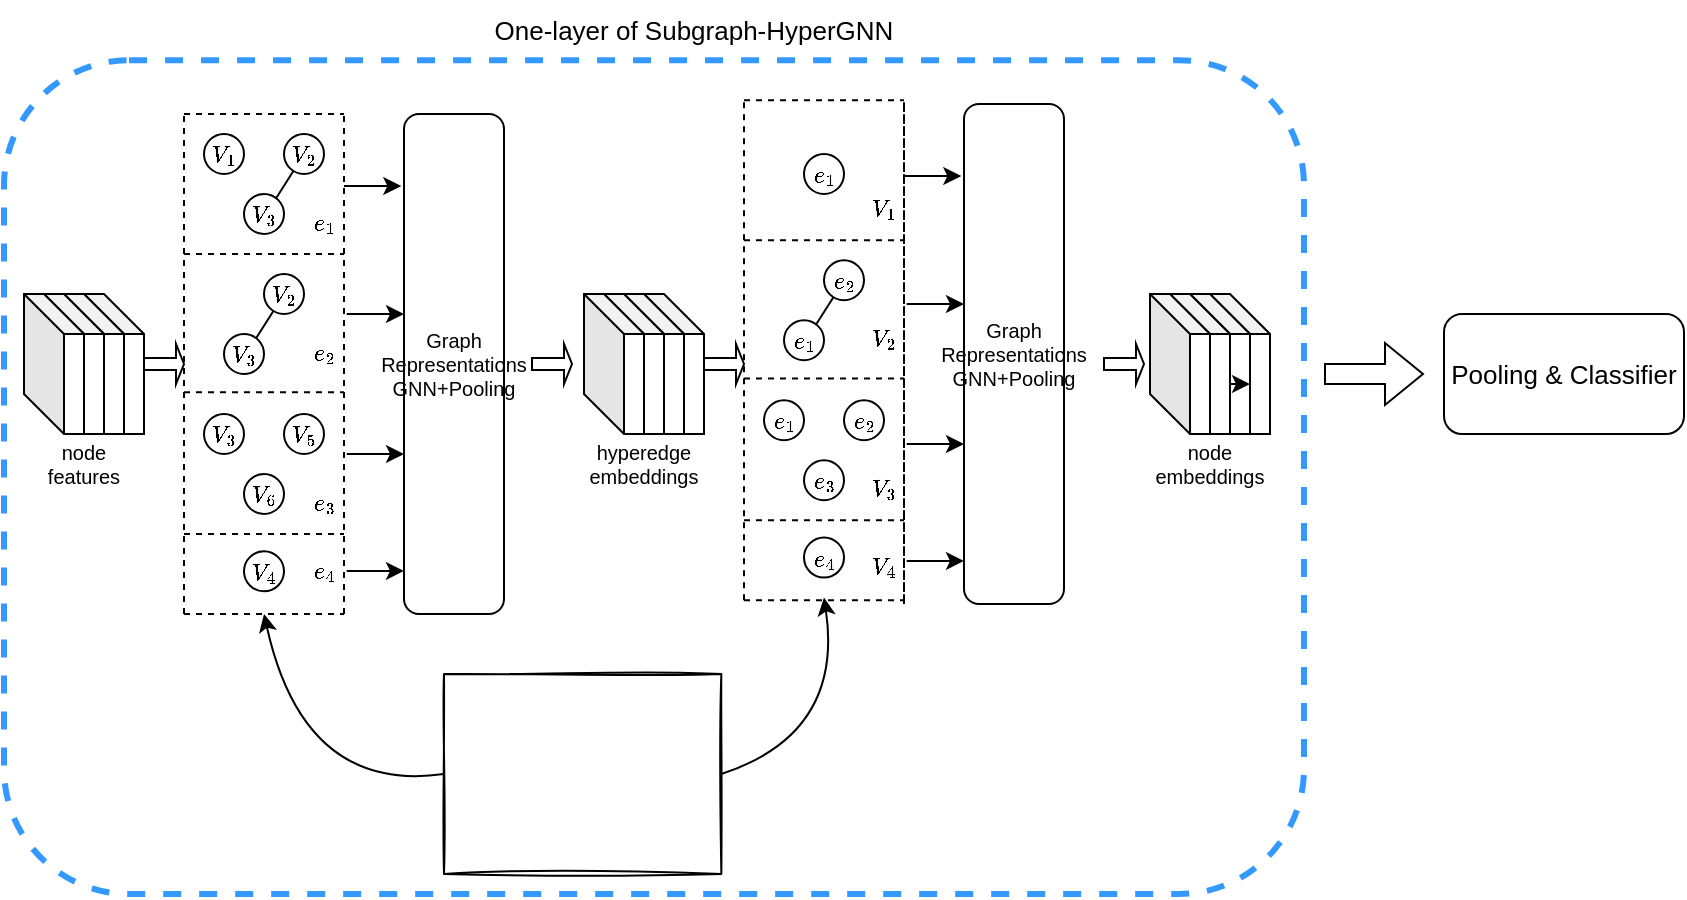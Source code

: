 <mxfile version="20.4.1" type="github">
  <diagram id="Zizr9kG71ItXu3PUZdYu" name="第 1 页">
    <mxGraphModel dx="983" dy="553" grid="1" gridSize="10" guides="1" tooltips="1" connect="1" arrows="1" fold="1" page="1" pageScale="1" pageWidth="827" pageHeight="1169" math="1" shadow="0">
      <root>
        <mxCell id="0" />
        <mxCell id="1" parent="0" />
        <mxCell id="7wE68VjL94obTEk8A7nX-3" value="&lt;font style=&quot;font-size: 10px;&quot;&gt;`V_1`&lt;/font&gt;" style="ellipse;whiteSpace=wrap;html=1;aspect=fixed;" vertex="1" parent="1">
          <mxGeometry x="300" y="120" width="20" height="20" as="geometry" />
        </mxCell>
        <mxCell id="7wE68VjL94obTEk8A7nX-4" value="&lt;font style=&quot;font-size: 10px;&quot;&gt;`V_2`&lt;/font&gt;" style="ellipse;whiteSpace=wrap;html=1;aspect=fixed;" vertex="1" parent="1">
          <mxGeometry x="340" y="120" width="20" height="20" as="geometry" />
        </mxCell>
        <mxCell id="7wE68VjL94obTEk8A7nX-5" value="&lt;font style=&quot;font-size: 10px;&quot;&gt;`V_3`&lt;/font&gt;" style="ellipse;whiteSpace=wrap;html=1;aspect=fixed;" vertex="1" parent="1">
          <mxGeometry x="320" y="150" width="20" height="20" as="geometry" />
        </mxCell>
        <mxCell id="7wE68VjL94obTEk8A7nX-6" value="" style="endArrow=none;html=1;rounded=0;fontSize=10;entryX=0.231;entryY=0.932;entryDx=0;entryDy=0;exitX=0.798;exitY=0.113;exitDx=0;exitDy=0;entryPerimeter=0;exitPerimeter=0;" edge="1" parent="1" source="7wE68VjL94obTEk8A7nX-5" target="7wE68VjL94obTEk8A7nX-4">
          <mxGeometry width="50" height="50" relative="1" as="geometry">
            <mxPoint x="340" y="290" as="sourcePoint" />
            <mxPoint x="390" y="240" as="targetPoint" />
          </mxGeometry>
        </mxCell>
        <mxCell id="7wE68VjL94obTEk8A7nX-8" value="&lt;font style=&quot;font-size: 10px;&quot;&gt;`V_2`&lt;/font&gt;" style="ellipse;whiteSpace=wrap;html=1;aspect=fixed;" vertex="1" parent="1">
          <mxGeometry x="330" y="190" width="20" height="20" as="geometry" />
        </mxCell>
        <mxCell id="7wE68VjL94obTEk8A7nX-9" value="&lt;font style=&quot;font-size: 10px;&quot;&gt;`V_3`&lt;/font&gt;" style="ellipse;whiteSpace=wrap;html=1;aspect=fixed;" vertex="1" parent="1">
          <mxGeometry x="310" y="220" width="20" height="20" as="geometry" />
        </mxCell>
        <mxCell id="7wE68VjL94obTEk8A7nX-10" value="" style="endArrow=none;html=1;rounded=0;fontSize=10;entryX=0.231;entryY=0.932;entryDx=0;entryDy=0;exitX=0.798;exitY=0.113;exitDx=0;exitDy=0;entryPerimeter=0;exitPerimeter=0;" edge="1" parent="1" source="7wE68VjL94obTEk8A7nX-9" target="7wE68VjL94obTEk8A7nX-8">
          <mxGeometry width="50" height="50" relative="1" as="geometry">
            <mxPoint x="330" y="360" as="sourcePoint" />
            <mxPoint x="380" y="310" as="targetPoint" />
          </mxGeometry>
        </mxCell>
        <mxCell id="7wE68VjL94obTEk8A7nX-11" value="&lt;font style=&quot;font-size: 10px;&quot;&gt;`V_3`&lt;/font&gt;" style="ellipse;whiteSpace=wrap;html=1;aspect=fixed;" vertex="1" parent="1">
          <mxGeometry x="300" y="260" width="20" height="20" as="geometry" />
        </mxCell>
        <mxCell id="7wE68VjL94obTEk8A7nX-12" value="&lt;font style=&quot;font-size: 10px;&quot;&gt;`V_5`&lt;/font&gt;" style="ellipse;whiteSpace=wrap;html=1;aspect=fixed;" vertex="1" parent="1">
          <mxGeometry x="340" y="260" width="20" height="20" as="geometry" />
        </mxCell>
        <mxCell id="7wE68VjL94obTEk8A7nX-13" value="&lt;font style=&quot;font-size: 10px;&quot;&gt;`V_6`&lt;/font&gt;" style="ellipse;whiteSpace=wrap;html=1;aspect=fixed;" vertex="1" parent="1">
          <mxGeometry x="320" y="290" width="20" height="20" as="geometry" />
        </mxCell>
        <mxCell id="7wE68VjL94obTEk8A7nX-15" value="&lt;font style=&quot;font-size: 10px;&quot;&gt;`V_4`&lt;/font&gt;" style="ellipse;whiteSpace=wrap;html=1;aspect=fixed;" vertex="1" parent="1">
          <mxGeometry x="320" y="328.65" width="20" height="20" as="geometry" />
        </mxCell>
        <mxCell id="7wE68VjL94obTEk8A7nX-16" value="" style="endArrow=none;dashed=1;html=1;rounded=0;fontSize=10;" edge="1" parent="1">
          <mxGeometry width="50" height="50" relative="1" as="geometry">
            <mxPoint x="290" y="360" as="sourcePoint" />
            <mxPoint x="290" y="110" as="targetPoint" />
          </mxGeometry>
        </mxCell>
        <mxCell id="7wE68VjL94obTEk8A7nX-17" value="" style="endArrow=none;dashed=1;html=1;rounded=0;fontSize=10;" edge="1" parent="1">
          <mxGeometry width="50" height="50" relative="1" as="geometry">
            <mxPoint x="370" y="360" as="sourcePoint" />
            <mxPoint x="370" y="110" as="targetPoint" />
          </mxGeometry>
        </mxCell>
        <mxCell id="7wE68VjL94obTEk8A7nX-18" value="" style="endArrow=none;dashed=1;html=1;rounded=0;fontSize=10;" edge="1" parent="1">
          <mxGeometry width="50" height="50" relative="1" as="geometry">
            <mxPoint x="290" y="360" as="sourcePoint" />
            <mxPoint x="370" y="360" as="targetPoint" />
          </mxGeometry>
        </mxCell>
        <mxCell id="7wE68VjL94obTEk8A7nX-19" value="" style="endArrow=none;dashed=1;html=1;rounded=0;fontSize=10;" edge="1" parent="1">
          <mxGeometry width="50" height="50" relative="1" as="geometry">
            <mxPoint x="290" y="110" as="sourcePoint" />
            <mxPoint x="370" y="110" as="targetPoint" />
          </mxGeometry>
        </mxCell>
        <mxCell id="7wE68VjL94obTEk8A7nX-20" value="" style="endArrow=none;dashed=1;html=1;rounded=0;fontSize=10;" edge="1" parent="1">
          <mxGeometry width="50" height="50" relative="1" as="geometry">
            <mxPoint x="290" y="180" as="sourcePoint" />
            <mxPoint x="370" y="180" as="targetPoint" />
          </mxGeometry>
        </mxCell>
        <mxCell id="7wE68VjL94obTEk8A7nX-21" value="" style="endArrow=none;dashed=1;html=1;rounded=0;fontSize=10;" edge="1" parent="1">
          <mxGeometry width="50" height="50" relative="1" as="geometry">
            <mxPoint x="290" y="249.12" as="sourcePoint" />
            <mxPoint x="370" y="249.12" as="targetPoint" />
          </mxGeometry>
        </mxCell>
        <mxCell id="7wE68VjL94obTEk8A7nX-22" value="" style="endArrow=none;dashed=1;html=1;rounded=0;fontSize=10;" edge="1" parent="1">
          <mxGeometry width="50" height="50" relative="1" as="geometry">
            <mxPoint x="290" y="320" as="sourcePoint" />
            <mxPoint x="370" y="320" as="targetPoint" />
          </mxGeometry>
        </mxCell>
        <mxCell id="7wE68VjL94obTEk8A7nX-23" value="`e_1`" style="text;html=1;strokeColor=none;fillColor=none;align=center;verticalAlign=middle;whiteSpace=wrap;rounded=0;fontSize=10;" vertex="1" parent="1">
          <mxGeometry x="330" y="150" width="60" height="30" as="geometry" />
        </mxCell>
        <mxCell id="7wE68VjL94obTEk8A7nX-24" value="`e_2`" style="text;html=1;strokeColor=none;fillColor=none;align=center;verticalAlign=middle;whiteSpace=wrap;rounded=0;fontSize=10;" vertex="1" parent="1">
          <mxGeometry x="330" y="215" width="60" height="30" as="geometry" />
        </mxCell>
        <mxCell id="7wE68VjL94obTEk8A7nX-25" value="`e_3`" style="text;html=1;strokeColor=none;fillColor=none;align=center;verticalAlign=middle;whiteSpace=wrap;rounded=0;fontSize=10;" vertex="1" parent="1">
          <mxGeometry x="330" y="290" width="60" height="30" as="geometry" />
        </mxCell>
        <mxCell id="7wE68VjL94obTEk8A7nX-26" value="`e_4`" style="text;html=1;strokeColor=none;fillColor=none;align=center;verticalAlign=middle;whiteSpace=wrap;rounded=0;fontSize=10;" vertex="1" parent="1">
          <mxGeometry x="330" y="323.65" width="60" height="30" as="geometry" />
        </mxCell>
        <mxCell id="7wE68VjL94obTEk8A7nX-66" value="Graph &lt;br&gt;Representations&lt;br&gt;GNN+Pooling&lt;br&gt;" style="rounded=1;whiteSpace=wrap;html=1;sketch=0;strokeColor=default;fontSize=10;textDirection=rtl;horizontal=1;verticalAlign=middle;" vertex="1" parent="1">
          <mxGeometry x="400" y="110" width="50" height="250" as="geometry" />
        </mxCell>
        <mxCell id="7wE68VjL94obTEk8A7nX-67" value="" style="endArrow=classic;html=1;rounded=0;fontSize=10;entryX=-0.027;entryY=0.14;entryDx=0;entryDy=0;entryPerimeter=0;" edge="1" parent="1">
          <mxGeometry width="50" height="50" relative="1" as="geometry">
            <mxPoint x="370" y="146" as="sourcePoint" />
            <mxPoint x="398.65" y="146" as="targetPoint" />
          </mxGeometry>
        </mxCell>
        <mxCell id="7wE68VjL94obTEk8A7nX-68" value="" style="endArrow=classic;html=1;rounded=0;fontSize=10;entryX=-0.027;entryY=0.14;entryDx=0;entryDy=0;entryPerimeter=0;" edge="1" parent="1">
          <mxGeometry width="50" height="50" relative="1" as="geometry">
            <mxPoint x="371.35" y="210" as="sourcePoint" />
            <mxPoint x="400.0" y="210" as="targetPoint" />
          </mxGeometry>
        </mxCell>
        <mxCell id="7wE68VjL94obTEk8A7nX-69" value="" style="endArrow=classic;html=1;rounded=0;fontSize=10;entryX=-0.027;entryY=0.14;entryDx=0;entryDy=0;entryPerimeter=0;" edge="1" parent="1">
          <mxGeometry width="50" height="50" relative="1" as="geometry">
            <mxPoint x="371.35" y="280" as="sourcePoint" />
            <mxPoint x="400.0" y="280" as="targetPoint" />
          </mxGeometry>
        </mxCell>
        <mxCell id="7wE68VjL94obTEk8A7nX-70" value="" style="endArrow=classic;html=1;rounded=0;fontSize=10;entryX=-0.027;entryY=0.14;entryDx=0;entryDy=0;entryPerimeter=0;" edge="1" parent="1">
          <mxGeometry width="50" height="50" relative="1" as="geometry">
            <mxPoint x="371.35" y="338.48" as="sourcePoint" />
            <mxPoint x="400.0" y="338.48" as="targetPoint" />
          </mxGeometry>
        </mxCell>
        <mxCell id="7wE68VjL94obTEk8A7nX-80" value="" style="group" vertex="1" connectable="0" parent="1">
          <mxGeometry x="490" y="200" width="60" height="70" as="geometry" />
        </mxCell>
        <mxCell id="7wE68VjL94obTEk8A7nX-75" value="" style="shape=cube;whiteSpace=wrap;html=1;boundedLbl=1;backgroundOutline=1;darkOpacity=0.05;darkOpacity2=0.1;sketch=0;strokeColor=default;fontSize=10;" vertex="1" parent="7wE68VjL94obTEk8A7nX-80">
          <mxGeometry x="30" width="30" height="70" as="geometry" />
        </mxCell>
        <mxCell id="7wE68VjL94obTEk8A7nX-76" value="" style="shape=cube;whiteSpace=wrap;html=1;boundedLbl=1;backgroundOutline=1;darkOpacity=0.05;darkOpacity2=0.1;sketch=0;strokeColor=default;fontSize=10;" vertex="1" parent="7wE68VjL94obTEk8A7nX-80">
          <mxGeometry x="20" width="30" height="70" as="geometry" />
        </mxCell>
        <mxCell id="7wE68VjL94obTEk8A7nX-77" value="" style="shape=cube;whiteSpace=wrap;html=1;boundedLbl=1;backgroundOutline=1;darkOpacity=0.05;darkOpacity2=0.1;sketch=0;strokeColor=default;fontSize=10;" vertex="1" parent="7wE68VjL94obTEk8A7nX-80">
          <mxGeometry x="10" width="30" height="70" as="geometry" />
        </mxCell>
        <mxCell id="7wE68VjL94obTEk8A7nX-79" value="" style="shape=cube;whiteSpace=wrap;html=1;boundedLbl=1;backgroundOutline=1;darkOpacity=0.05;darkOpacity2=0.1;sketch=0;strokeColor=default;fontSize=10;" vertex="1" parent="7wE68VjL94obTEk8A7nX-80">
          <mxGeometry width="30" height="70" as="geometry" />
        </mxCell>
        <mxCell id="7wE68VjL94obTEk8A7nX-81" value="hyperedge&lt;br&gt;embeddings" style="text;html=1;strokeColor=none;fillColor=none;align=center;verticalAlign=middle;whiteSpace=wrap;rounded=0;sketch=0;fontSize=10;" vertex="1" parent="1">
          <mxGeometry x="490" y="270" width="60" height="30" as="geometry" />
        </mxCell>
        <mxCell id="7wE68VjL94obTEk8A7nX-84" value="&lt;font style=&quot;font-size: 10px;&quot;&gt;`e_1`&lt;/font&gt;" style="ellipse;whiteSpace=wrap;html=1;aspect=fixed;" vertex="1" parent="1">
          <mxGeometry x="600" y="130" width="20" height="20" as="geometry" />
        </mxCell>
        <mxCell id="7wE68VjL94obTEk8A7nX-86" value="&lt;font style=&quot;font-size: 10px;&quot;&gt;`e_2`&lt;/font&gt;" style="ellipse;whiteSpace=wrap;html=1;aspect=fixed;" vertex="1" parent="1">
          <mxGeometry x="610" y="183.12" width="20" height="20" as="geometry" />
        </mxCell>
        <mxCell id="7wE68VjL94obTEk8A7nX-87" value="&lt;font style=&quot;font-size: 10px;&quot;&gt;`e_1`&lt;/font&gt;" style="ellipse;whiteSpace=wrap;html=1;aspect=fixed;" vertex="1" parent="1">
          <mxGeometry x="590" y="213.12" width="20" height="20" as="geometry" />
        </mxCell>
        <mxCell id="7wE68VjL94obTEk8A7nX-88" value="" style="endArrow=none;html=1;rounded=0;fontSize=10;entryX=0.231;entryY=0.932;entryDx=0;entryDy=0;exitX=0.798;exitY=0.113;exitDx=0;exitDy=0;entryPerimeter=0;exitPerimeter=0;" edge="1" parent="1" source="7wE68VjL94obTEk8A7nX-87" target="7wE68VjL94obTEk8A7nX-86">
          <mxGeometry width="50" height="50" relative="1" as="geometry">
            <mxPoint x="610" y="353.12" as="sourcePoint" />
            <mxPoint x="660" y="303.12" as="targetPoint" />
          </mxGeometry>
        </mxCell>
        <mxCell id="7wE68VjL94obTEk8A7nX-89" value="&lt;font style=&quot;font-size: 10px;&quot;&gt;`e_1`&lt;/font&gt;" style="ellipse;whiteSpace=wrap;html=1;aspect=fixed;" vertex="1" parent="1">
          <mxGeometry x="580" y="253.12" width="20" height="20" as="geometry" />
        </mxCell>
        <mxCell id="7wE68VjL94obTEk8A7nX-90" value="&lt;font style=&quot;font-size: 10px;&quot;&gt;`e_2`&lt;/font&gt;" style="ellipse;whiteSpace=wrap;html=1;aspect=fixed;" vertex="1" parent="1">
          <mxGeometry x="620" y="253.12" width="20" height="20" as="geometry" />
        </mxCell>
        <mxCell id="7wE68VjL94obTEk8A7nX-91" value="&lt;font style=&quot;font-size: 10px;&quot;&gt;`e_3`&lt;/font&gt;" style="ellipse;whiteSpace=wrap;html=1;aspect=fixed;" vertex="1" parent="1">
          <mxGeometry x="600" y="283.12" width="20" height="20" as="geometry" />
        </mxCell>
        <mxCell id="7wE68VjL94obTEk8A7nX-92" value="&lt;font style=&quot;font-size: 10px;&quot;&gt;`e_4`&lt;/font&gt;" style="ellipse;whiteSpace=wrap;html=1;aspect=fixed;" vertex="1" parent="1">
          <mxGeometry x="600" y="321.77" width="20" height="20" as="geometry" />
        </mxCell>
        <mxCell id="7wE68VjL94obTEk8A7nX-93" value="" style="endArrow=none;dashed=1;html=1;rounded=0;fontSize=10;" edge="1" parent="1">
          <mxGeometry width="50" height="50" relative="1" as="geometry">
            <mxPoint x="570" y="353.12" as="sourcePoint" />
            <mxPoint x="570" y="103.12" as="targetPoint" />
          </mxGeometry>
        </mxCell>
        <mxCell id="7wE68VjL94obTEk8A7nX-94" value="" style="endArrow=none;dashed=1;html=1;rounded=0;fontSize=10;" edge="1" parent="1">
          <mxGeometry width="50" height="50" relative="1" as="geometry">
            <mxPoint x="650" y="353.12" as="sourcePoint" />
            <mxPoint x="650" y="103.12" as="targetPoint" />
          </mxGeometry>
        </mxCell>
        <mxCell id="7wE68VjL94obTEk8A7nX-95" value="" style="endArrow=none;dashed=1;html=1;rounded=0;fontSize=10;" edge="1" parent="1">
          <mxGeometry width="50" height="50" relative="1" as="geometry">
            <mxPoint x="570" y="353.12" as="sourcePoint" />
            <mxPoint x="650" y="353.12" as="targetPoint" />
          </mxGeometry>
        </mxCell>
        <mxCell id="7wE68VjL94obTEk8A7nX-96" value="" style="endArrow=none;dashed=1;html=1;rounded=0;fontSize=10;" edge="1" parent="1">
          <mxGeometry width="50" height="50" relative="1" as="geometry">
            <mxPoint x="570" y="103.12" as="sourcePoint" />
            <mxPoint x="650" y="103.12" as="targetPoint" />
          </mxGeometry>
        </mxCell>
        <mxCell id="7wE68VjL94obTEk8A7nX-97" value="" style="endArrow=none;dashed=1;html=1;rounded=0;fontSize=10;" edge="1" parent="1">
          <mxGeometry width="50" height="50" relative="1" as="geometry">
            <mxPoint x="570" y="173.12" as="sourcePoint" />
            <mxPoint x="650" y="173.12" as="targetPoint" />
          </mxGeometry>
        </mxCell>
        <mxCell id="7wE68VjL94obTEk8A7nX-98" value="" style="endArrow=none;dashed=1;html=1;rounded=0;fontSize=10;" edge="1" parent="1">
          <mxGeometry width="50" height="50" relative="1" as="geometry">
            <mxPoint x="570" y="242.24" as="sourcePoint" />
            <mxPoint x="650" y="242.24" as="targetPoint" />
          </mxGeometry>
        </mxCell>
        <mxCell id="7wE68VjL94obTEk8A7nX-99" value="" style="endArrow=none;dashed=1;html=1;rounded=0;fontSize=10;" edge="1" parent="1">
          <mxGeometry width="50" height="50" relative="1" as="geometry">
            <mxPoint x="570" y="313.12" as="sourcePoint" />
            <mxPoint x="650" y="313.12" as="targetPoint" />
          </mxGeometry>
        </mxCell>
        <mxCell id="7wE68VjL94obTEk8A7nX-100" value="`V_1`" style="text;html=1;strokeColor=none;fillColor=none;align=center;verticalAlign=middle;whiteSpace=wrap;rounded=0;fontSize=10;" vertex="1" parent="1">
          <mxGeometry x="610" y="143.12" width="60" height="30" as="geometry" />
        </mxCell>
        <mxCell id="7wE68VjL94obTEk8A7nX-101" value="`V_2`" style="text;html=1;strokeColor=none;fillColor=none;align=center;verticalAlign=middle;whiteSpace=wrap;rounded=0;fontSize=10;" vertex="1" parent="1">
          <mxGeometry x="610" y="208.12" width="60" height="30" as="geometry" />
        </mxCell>
        <mxCell id="7wE68VjL94obTEk8A7nX-102" value="`V_3`" style="text;html=1;strokeColor=none;fillColor=none;align=center;verticalAlign=middle;whiteSpace=wrap;rounded=0;fontSize=10;" vertex="1" parent="1">
          <mxGeometry x="610" y="282.98" width="60" height="30" as="geometry" />
        </mxCell>
        <mxCell id="7wE68VjL94obTEk8A7nX-104" value="`V_4`" style="text;html=1;strokeColor=none;fillColor=none;align=center;verticalAlign=middle;whiteSpace=wrap;rounded=0;fontSize=10;" vertex="1" parent="1">
          <mxGeometry x="610" y="321.77" width="60" height="30" as="geometry" />
        </mxCell>
        <mxCell id="7wE68VjL94obTEk8A7nX-105" value="" style="shape=image;verticalLabelPosition=bottom;labelBackgroundColor=default;verticalAlign=top;aspect=fixed;imageAspect=0;image=https://upload.wikimedia.org/wikipedia/commons/thumb/5/57/Hypergraph-wikipedia.svg/2560px-Hypergraph-wikipedia.svg.png;imageBorder=default;sketch=1;" vertex="1" parent="1">
          <mxGeometry x="420" y="390" width="138.67" height="100" as="geometry" />
        </mxCell>
        <mxCell id="7wE68VjL94obTEk8A7nX-106" value="" style="curved=1;endArrow=classic;html=1;rounded=0;fontSize=10;exitX=0;exitY=0.5;exitDx=0;exitDy=0;" edge="1" parent="1" source="7wE68VjL94obTEk8A7nX-105">
          <mxGeometry width="50" height="50" relative="1" as="geometry">
            <mxPoint x="360" y="380" as="sourcePoint" />
            <mxPoint x="330" y="360" as="targetPoint" />
            <Array as="points">
              <mxPoint x="350" y="450" />
            </Array>
          </mxGeometry>
        </mxCell>
        <mxCell id="7wE68VjL94obTEk8A7nX-107" value="" style="curved=1;endArrow=classic;html=1;rounded=0;fontSize=10;exitX=1;exitY=0.5;exitDx=0;exitDy=0;entryX=0;entryY=1;entryDx=0;entryDy=0;" edge="1" parent="1" source="7wE68VjL94obTEk8A7nX-105" target="7wE68VjL94obTEk8A7nX-104">
          <mxGeometry width="50" height="50" relative="1" as="geometry">
            <mxPoint x="430" y="450" as="sourcePoint" />
            <mxPoint x="340" y="370" as="targetPoint" />
            <Array as="points">
              <mxPoint x="620" y="420" />
            </Array>
          </mxGeometry>
        </mxCell>
        <mxCell id="7wE68VjL94obTEk8A7nX-109" value="" style="shape=singleArrow;whiteSpace=wrap;html=1;sketch=0;strokeColor=default;fontSize=10;" vertex="1" parent="1">
          <mxGeometry x="550" y="225" width="20" height="20" as="geometry" />
        </mxCell>
        <mxCell id="7wE68VjL94obTEk8A7nX-110" value="" style="group" vertex="1" connectable="0" parent="1">
          <mxGeometry x="210" y="200" width="60" height="70" as="geometry" />
        </mxCell>
        <mxCell id="7wE68VjL94obTEk8A7nX-111" value="" style="shape=cube;whiteSpace=wrap;html=1;boundedLbl=1;backgroundOutline=1;darkOpacity=0.05;darkOpacity2=0.1;sketch=0;strokeColor=default;fontSize=10;" vertex="1" parent="7wE68VjL94obTEk8A7nX-110">
          <mxGeometry x="30" width="30" height="70" as="geometry" />
        </mxCell>
        <mxCell id="7wE68VjL94obTEk8A7nX-112" value="" style="shape=cube;whiteSpace=wrap;html=1;boundedLbl=1;backgroundOutline=1;darkOpacity=0.05;darkOpacity2=0.1;sketch=0;strokeColor=default;fontSize=10;" vertex="1" parent="7wE68VjL94obTEk8A7nX-110">
          <mxGeometry x="20" width="30" height="70" as="geometry" />
        </mxCell>
        <mxCell id="7wE68VjL94obTEk8A7nX-113" value="" style="shape=cube;whiteSpace=wrap;html=1;boundedLbl=1;backgroundOutline=1;darkOpacity=0.05;darkOpacity2=0.1;sketch=0;strokeColor=default;fontSize=10;" vertex="1" parent="7wE68VjL94obTEk8A7nX-110">
          <mxGeometry x="10" width="30" height="70" as="geometry" />
        </mxCell>
        <mxCell id="7wE68VjL94obTEk8A7nX-114" value="" style="shape=cube;whiteSpace=wrap;html=1;boundedLbl=1;backgroundOutline=1;darkOpacity=0.05;darkOpacity2=0.1;sketch=0;strokeColor=default;fontSize=10;" vertex="1" parent="7wE68VjL94obTEk8A7nX-110">
          <mxGeometry width="30" height="70" as="geometry" />
        </mxCell>
        <mxCell id="7wE68VjL94obTEk8A7nX-115" value="node&lt;br&gt;features" style="text;html=1;strokeColor=none;fillColor=none;align=center;verticalAlign=middle;whiteSpace=wrap;rounded=0;sketch=0;fontSize=10;" vertex="1" parent="1">
          <mxGeometry x="210" y="270" width="60" height="30" as="geometry" />
        </mxCell>
        <mxCell id="7wE68VjL94obTEk8A7nX-116" value="" style="shape=singleArrow;whiteSpace=wrap;html=1;sketch=0;strokeColor=default;fontSize=10;" vertex="1" parent="1">
          <mxGeometry x="270" y="225" width="20" height="20" as="geometry" />
        </mxCell>
        <mxCell id="7wE68VjL94obTEk8A7nX-118" value="" style="group" vertex="1" connectable="0" parent="1">
          <mxGeometry x="773" y="200" width="60" height="70" as="geometry" />
        </mxCell>
        <mxCell id="7wE68VjL94obTEk8A7nX-119" value="" style="shape=cube;whiteSpace=wrap;html=1;boundedLbl=1;backgroundOutline=1;darkOpacity=0.05;darkOpacity2=0.1;sketch=0;strokeColor=default;fontSize=10;" vertex="1" parent="7wE68VjL94obTEk8A7nX-118">
          <mxGeometry x="30" width="30" height="70" as="geometry" />
        </mxCell>
        <mxCell id="7wE68VjL94obTEk8A7nX-120" value="" style="shape=cube;whiteSpace=wrap;html=1;boundedLbl=1;backgroundOutline=1;darkOpacity=0.05;darkOpacity2=0.1;sketch=0;strokeColor=default;fontSize=10;" vertex="1" parent="7wE68VjL94obTEk8A7nX-118">
          <mxGeometry x="20" width="30" height="70" as="geometry" />
        </mxCell>
        <mxCell id="7wE68VjL94obTEk8A7nX-136" style="edgeStyle=orthogonalEdgeStyle;rounded=0;orthogonalLoop=1;jettySize=auto;html=1;exitX=0;exitY=0;exitDx=30;exitDy=45;exitPerimeter=0;entryX=0;entryY=0;entryDx=30;entryDy=45;entryPerimeter=0;fontSize=10;" edge="1" parent="7wE68VjL94obTEk8A7nX-118" source="7wE68VjL94obTEk8A7nX-121" target="7wE68VjL94obTEk8A7nX-120">
          <mxGeometry relative="1" as="geometry" />
        </mxCell>
        <mxCell id="7wE68VjL94obTEk8A7nX-121" value="" style="shape=cube;whiteSpace=wrap;html=1;boundedLbl=1;backgroundOutline=1;darkOpacity=0.05;darkOpacity2=0.1;sketch=0;strokeColor=default;fontSize=10;" vertex="1" parent="7wE68VjL94obTEk8A7nX-118">
          <mxGeometry x="10" width="30" height="70" as="geometry" />
        </mxCell>
        <mxCell id="7wE68VjL94obTEk8A7nX-122" value="" style="shape=cube;whiteSpace=wrap;html=1;boundedLbl=1;backgroundOutline=1;darkOpacity=0.05;darkOpacity2=0.1;sketch=0;strokeColor=default;fontSize=10;" vertex="1" parent="7wE68VjL94obTEk8A7nX-118">
          <mxGeometry width="30" height="70" as="geometry" />
        </mxCell>
        <mxCell id="7wE68VjL94obTEk8A7nX-123" value="node&lt;br&gt;embeddings" style="text;html=1;strokeColor=none;fillColor=none;align=center;verticalAlign=middle;whiteSpace=wrap;rounded=0;sketch=0;fontSize=10;" vertex="1" parent="1">
          <mxGeometry x="773" y="270" width="60" height="30" as="geometry" />
        </mxCell>
        <mxCell id="7wE68VjL94obTEk8A7nX-124" value="" style="shape=singleArrow;whiteSpace=wrap;html=1;sketch=0;strokeColor=default;fontSize=10;" vertex="1" parent="1">
          <mxGeometry x="750" y="225" width="20" height="20" as="geometry" />
        </mxCell>
        <mxCell id="7wE68VjL94obTEk8A7nX-125" value="" style="endArrow=none;dashed=1;html=1;rounded=0;fontSize=10;" edge="1" parent="1">
          <mxGeometry width="50" height="50" relative="1" as="geometry">
            <mxPoint x="650" y="355" as="sourcePoint" />
            <mxPoint x="650" y="105" as="targetPoint" />
          </mxGeometry>
        </mxCell>
        <mxCell id="7wE68VjL94obTEk8A7nX-126" value="Graph &lt;br&gt;Representations&lt;br&gt;GNN+Pooling&lt;br&gt;" style="rounded=1;whiteSpace=wrap;html=1;sketch=0;strokeColor=default;fontSize=10;textDirection=rtl;horizontal=1;verticalAlign=middle;" vertex="1" parent="1">
          <mxGeometry x="680" y="105" width="50" height="250" as="geometry" />
        </mxCell>
        <mxCell id="7wE68VjL94obTEk8A7nX-127" value="" style="endArrow=classic;html=1;rounded=0;fontSize=10;entryX=-0.027;entryY=0.14;entryDx=0;entryDy=0;entryPerimeter=0;" edge="1" parent="1">
          <mxGeometry width="50" height="50" relative="1" as="geometry">
            <mxPoint x="650" y="141" as="sourcePoint" />
            <mxPoint x="678.65" y="141" as="targetPoint" />
          </mxGeometry>
        </mxCell>
        <mxCell id="7wE68VjL94obTEk8A7nX-128" value="" style="endArrow=classic;html=1;rounded=0;fontSize=10;entryX=-0.027;entryY=0.14;entryDx=0;entryDy=0;entryPerimeter=0;" edge="1" parent="1">
          <mxGeometry width="50" height="50" relative="1" as="geometry">
            <mxPoint x="651.35" y="205" as="sourcePoint" />
            <mxPoint x="680" y="205" as="targetPoint" />
          </mxGeometry>
        </mxCell>
        <mxCell id="7wE68VjL94obTEk8A7nX-129" value="" style="endArrow=classic;html=1;rounded=0;fontSize=10;entryX=-0.027;entryY=0.14;entryDx=0;entryDy=0;entryPerimeter=0;" edge="1" parent="1">
          <mxGeometry width="50" height="50" relative="1" as="geometry">
            <mxPoint x="651.35" y="275" as="sourcePoint" />
            <mxPoint x="680" y="275" as="targetPoint" />
          </mxGeometry>
        </mxCell>
        <mxCell id="7wE68VjL94obTEk8A7nX-130" value="" style="endArrow=classic;html=1;rounded=0;fontSize=10;entryX=-0.027;entryY=0.14;entryDx=0;entryDy=0;entryPerimeter=0;" edge="1" parent="1">
          <mxGeometry width="50" height="50" relative="1" as="geometry">
            <mxPoint x="651.35" y="333.48" as="sourcePoint" />
            <mxPoint x="680" y="333.48" as="targetPoint" />
          </mxGeometry>
        </mxCell>
        <mxCell id="7wE68VjL94obTEk8A7nX-135" value="" style="shape=singleArrow;whiteSpace=wrap;html=1;sketch=0;strokeColor=default;fontSize=10;" vertex="1" parent="1">
          <mxGeometry x="464" y="225" width="20" height="20" as="geometry" />
        </mxCell>
        <mxCell id="7wE68VjL94obTEk8A7nX-137" value="" style="rounded=1;whiteSpace=wrap;html=1;dashed=1;sketch=0;strokeColor=#3399FF;fontSize=10;fillColor=none;strokeWidth=3;" vertex="1" parent="1">
          <mxGeometry x="200" y="83.12" width="650" height="416.88" as="geometry" />
        </mxCell>
        <mxCell id="7wE68VjL94obTEk8A7nX-138" value="&lt;font style=&quot;font-size: 13px;&quot;&gt;One-layer of Subgraph-HyperGNN&lt;/font&gt;" style="text;html=1;strokeColor=none;fillColor=none;align=center;verticalAlign=middle;whiteSpace=wrap;rounded=0;dashed=1;sketch=0;strokeWidth=3;fontSize=10;" vertex="1" parent="1">
          <mxGeometry x="420" y="53.12" width="250" height="30" as="geometry" />
        </mxCell>
        <mxCell id="7wE68VjL94obTEk8A7nX-139" value="" style="shape=flexArrow;endArrow=classic;html=1;rounded=0;fontSize=13;" edge="1" parent="1">
          <mxGeometry width="50" height="50" relative="1" as="geometry">
            <mxPoint x="860" y="240" as="sourcePoint" />
            <mxPoint x="910" y="240" as="targetPoint" />
          </mxGeometry>
        </mxCell>
        <mxCell id="7wE68VjL94obTEk8A7nX-141" value="Pooling &amp;amp; Classifier" style="rounded=1;whiteSpace=wrap;html=1;sketch=0;strokeColor=#000000;strokeWidth=1;fontSize=13;fillColor=default;" vertex="1" parent="1">
          <mxGeometry x="920" y="210" width="120" height="60" as="geometry" />
        </mxCell>
      </root>
    </mxGraphModel>
  </diagram>
</mxfile>
